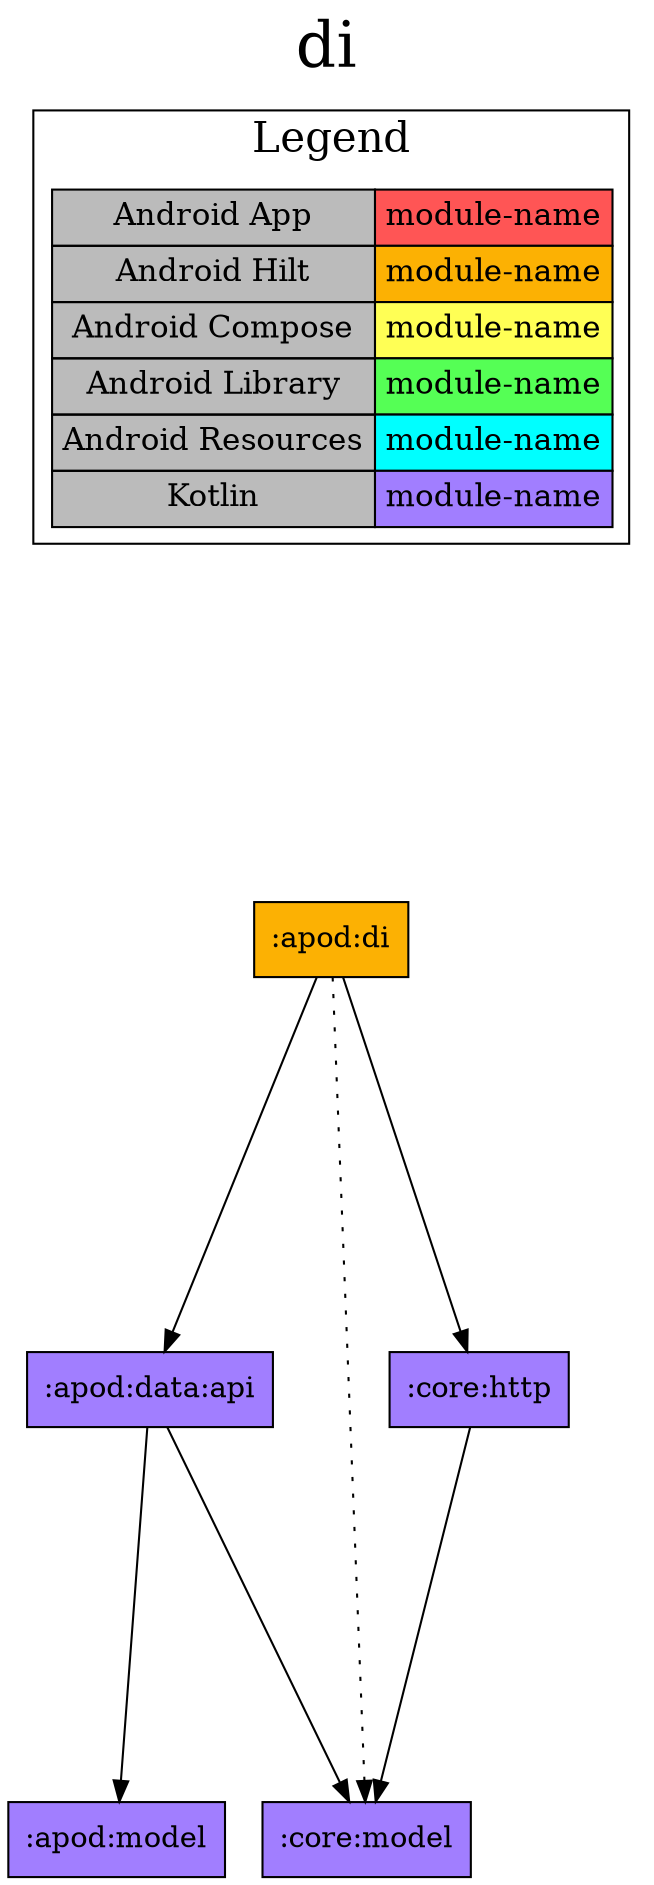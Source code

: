 digraph {
edge ["dir"="forward"]
graph ["dpi"="100","label"="di","labelloc"="t","fontsize"="30","ranksep"="2.5","rankdir"="TB"]
node ["style"="filled"]
":apod:di" ["shape"="box","fillcolor"="#FCB103"]
":apod:data:api" ["fillcolor"="#A17EFF","shape"="box"]
":apod:model" ["fillcolor"="#A17EFF","shape"="box"]
":core:model" ["fillcolor"="#A17EFF","shape"="box"]
":core:http" ["fillcolor"="#A17EFF","shape"="box"]
{
edge ["dir"="none"]
graph ["rank"="same"]
":apod:di"
}
":apod:di" -> ":apod:data:api"
":apod:di" -> ":core:http"
":apod:di" -> ":core:model" ["style"="dotted"]
":apod:data:api" -> ":apod:model"
":apod:data:api" -> ":core:model"
":core:http" -> ":core:model"
subgraph "cluster_legend" {
edge ["dir"="none"]
graph ["label"="Legend","fontsize"="20"]
"Legend" ["style"="filled","fillcolor"="#bbbbbb","shape"="none","margin"="0","fontsize"="15","label"=<
<TABLE BORDER="0" CELLBORDER="1" CELLSPACING="0" CELLPADDING="4">
<TR><TD>Android App</TD><TD BGCOLOR="#FF5555">module-name</TD></TR>
<TR><TD>Android Hilt</TD><TD BGCOLOR="#FCB103">module-name</TD></TR>
<TR><TD>Android Compose</TD><TD BGCOLOR="#FFFF55">module-name</TD></TR>
<TR><TD>Android Library</TD><TD BGCOLOR="#55FF55">module-name</TD></TR>
<TR><TD>Android Resources</TD><TD BGCOLOR="#00FFFF">module-name</TD></TR>
<TR><TD>Kotlin</TD><TD BGCOLOR="#A17EFF">module-name</TD></TR>
</TABLE>
>]
} -> ":apod:di" ["style"="invis"]
}